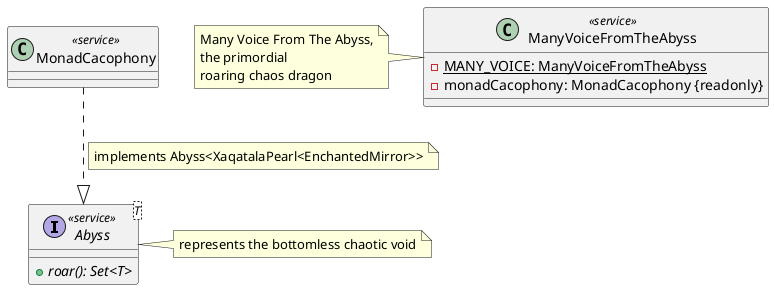 @startuml

interface Abyss<T> << service >>  {
    + {abstract}roar(): Set<T>
}

note right of Abyss
    represents the bottomless chaotic void
end note

class ManyVoiceFromTheAbyss << service >> {
    - {static} MANY_VOICE: ManyVoiceFromTheAbyss
    - monadCacophony: MonadCacophony {readonly}
}

note left of ManyVoiceFromTheAbyss
    Many Voice From The Abyss,
    the primordial
    roaring chaos dragon
end note


class MonadCacophony << service >> {

}

MonadCacophony ..|> Abyss
note on link
    implements Abyss<XaqatalaPearl<EnchantedMirror>>
end note
@enduml
